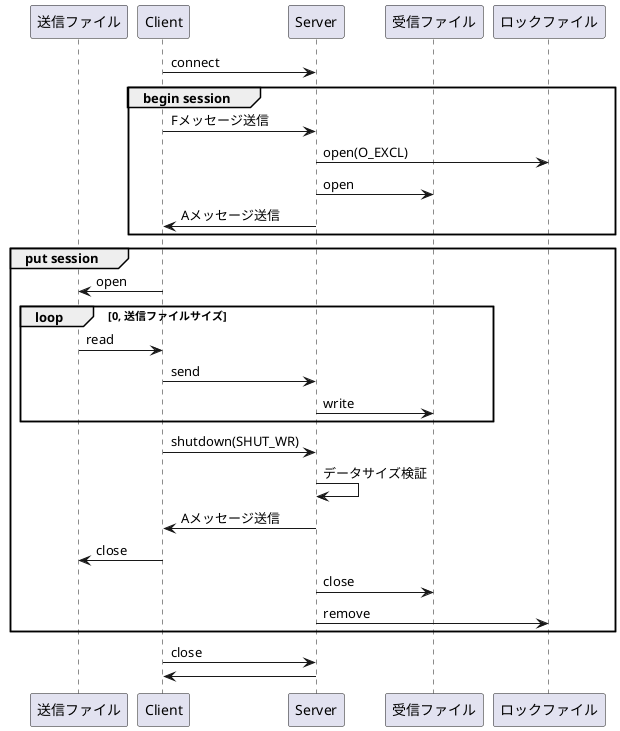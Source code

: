 @startuml 正常系

participant "送信ファイル" as sendfile
participant "Client" as cl
participant "Server" as sv
participant "受信ファイル" as recvfile
participant "ロックファイル" as lockfile

cl -> sv: connect

group begin session
        cl -> sv: Fメッセージ送信
        sv -> lockfile: open(O_EXCL)
        sv -> recvfile: open
        sv -> cl: Aメッセージ送信
end

group put session
        cl -> sendfile: open

        loop 0, 送信ファイルサイズ
                sendfile -> cl: read
                cl -> sv: send
                sv -> recvfile: write
        end

        cl -> sv: shutdown(SHUT_WR)
        sv -> sv: データサイズ検証
        sv -> cl: Aメッセージ送信
        cl -> sendfile: close

        sv -> recvfile: close
        sv -> lockfile: remove
end

cl -> sv: close
sv -> cl:

@enduml
